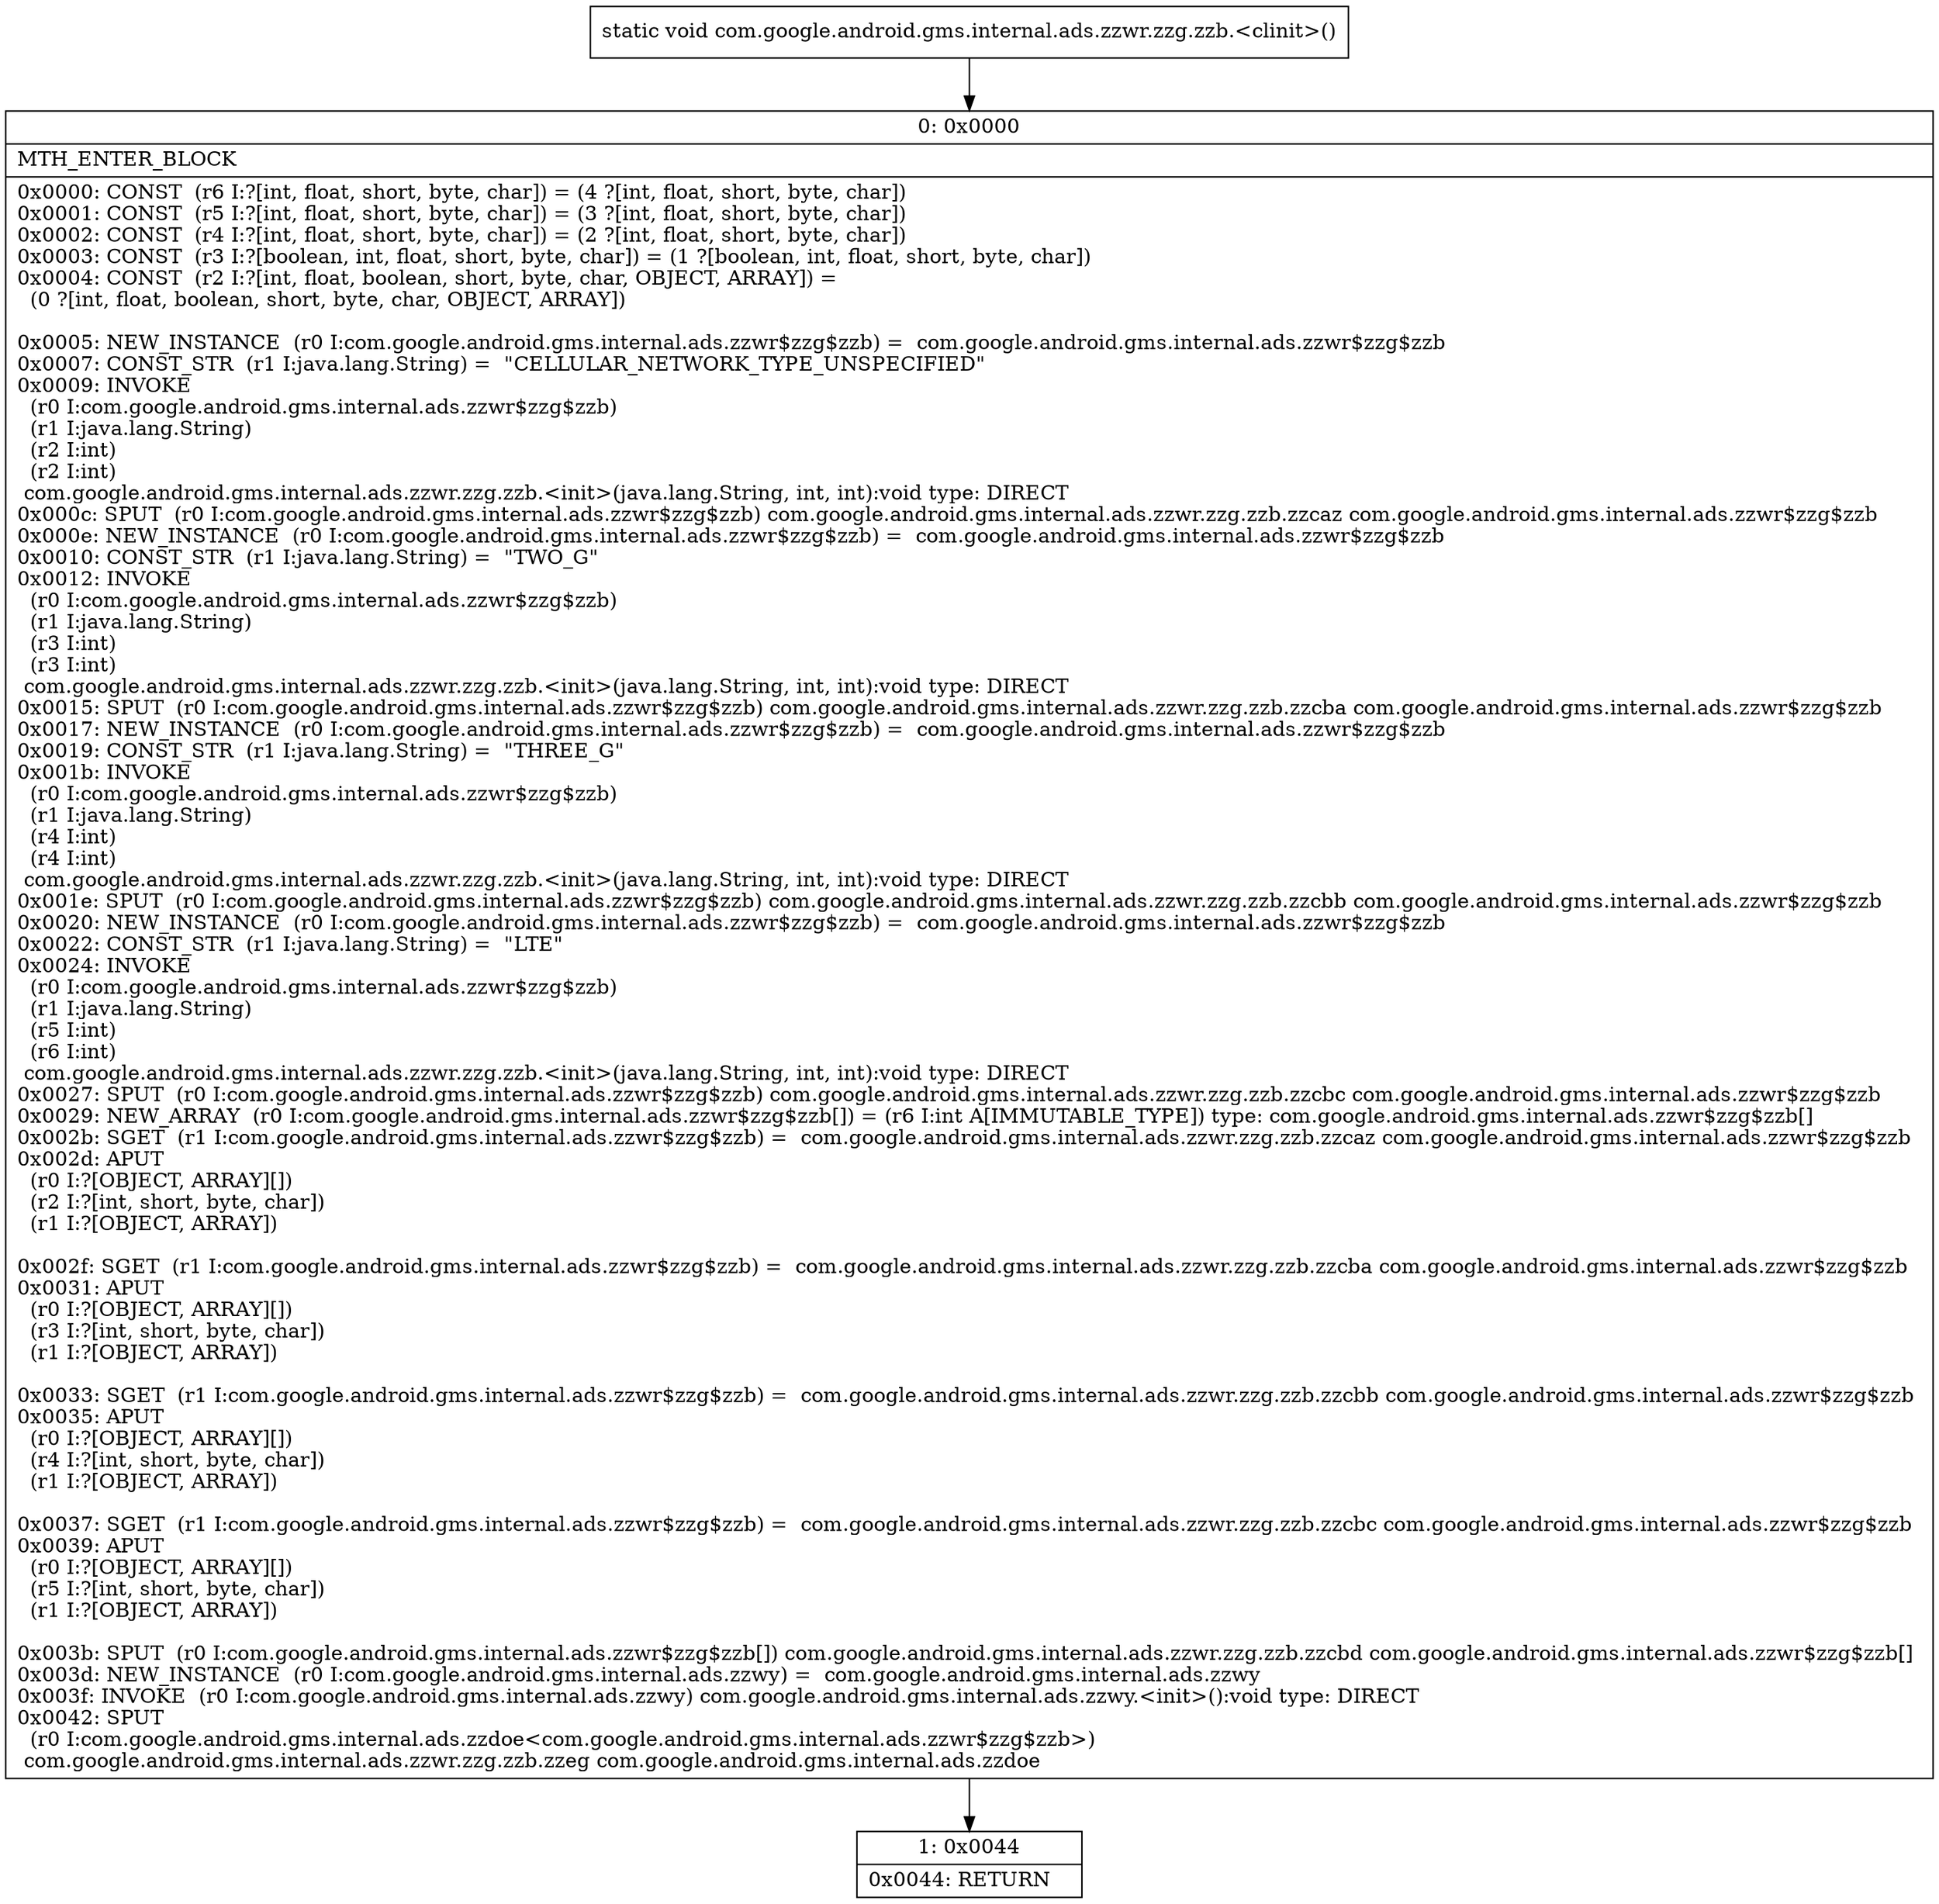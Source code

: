 digraph "CFG forcom.google.android.gms.internal.ads.zzwr.zzg.zzb.\<clinit\>()V" {
Node_0 [shape=record,label="{0\:\ 0x0000|MTH_ENTER_BLOCK\l|0x0000: CONST  (r6 I:?[int, float, short, byte, char]) = (4 ?[int, float, short, byte, char]) \l0x0001: CONST  (r5 I:?[int, float, short, byte, char]) = (3 ?[int, float, short, byte, char]) \l0x0002: CONST  (r4 I:?[int, float, short, byte, char]) = (2 ?[int, float, short, byte, char]) \l0x0003: CONST  (r3 I:?[boolean, int, float, short, byte, char]) = (1 ?[boolean, int, float, short, byte, char]) \l0x0004: CONST  (r2 I:?[int, float, boolean, short, byte, char, OBJECT, ARRAY]) = \l  (0 ?[int, float, boolean, short, byte, char, OBJECT, ARRAY])\l \l0x0005: NEW_INSTANCE  (r0 I:com.google.android.gms.internal.ads.zzwr$zzg$zzb) =  com.google.android.gms.internal.ads.zzwr$zzg$zzb \l0x0007: CONST_STR  (r1 I:java.lang.String) =  \"CELLULAR_NETWORK_TYPE_UNSPECIFIED\" \l0x0009: INVOKE  \l  (r0 I:com.google.android.gms.internal.ads.zzwr$zzg$zzb)\l  (r1 I:java.lang.String)\l  (r2 I:int)\l  (r2 I:int)\l com.google.android.gms.internal.ads.zzwr.zzg.zzb.\<init\>(java.lang.String, int, int):void type: DIRECT \l0x000c: SPUT  (r0 I:com.google.android.gms.internal.ads.zzwr$zzg$zzb) com.google.android.gms.internal.ads.zzwr.zzg.zzb.zzcaz com.google.android.gms.internal.ads.zzwr$zzg$zzb \l0x000e: NEW_INSTANCE  (r0 I:com.google.android.gms.internal.ads.zzwr$zzg$zzb) =  com.google.android.gms.internal.ads.zzwr$zzg$zzb \l0x0010: CONST_STR  (r1 I:java.lang.String) =  \"TWO_G\" \l0x0012: INVOKE  \l  (r0 I:com.google.android.gms.internal.ads.zzwr$zzg$zzb)\l  (r1 I:java.lang.String)\l  (r3 I:int)\l  (r3 I:int)\l com.google.android.gms.internal.ads.zzwr.zzg.zzb.\<init\>(java.lang.String, int, int):void type: DIRECT \l0x0015: SPUT  (r0 I:com.google.android.gms.internal.ads.zzwr$zzg$zzb) com.google.android.gms.internal.ads.zzwr.zzg.zzb.zzcba com.google.android.gms.internal.ads.zzwr$zzg$zzb \l0x0017: NEW_INSTANCE  (r0 I:com.google.android.gms.internal.ads.zzwr$zzg$zzb) =  com.google.android.gms.internal.ads.zzwr$zzg$zzb \l0x0019: CONST_STR  (r1 I:java.lang.String) =  \"THREE_G\" \l0x001b: INVOKE  \l  (r0 I:com.google.android.gms.internal.ads.zzwr$zzg$zzb)\l  (r1 I:java.lang.String)\l  (r4 I:int)\l  (r4 I:int)\l com.google.android.gms.internal.ads.zzwr.zzg.zzb.\<init\>(java.lang.String, int, int):void type: DIRECT \l0x001e: SPUT  (r0 I:com.google.android.gms.internal.ads.zzwr$zzg$zzb) com.google.android.gms.internal.ads.zzwr.zzg.zzb.zzcbb com.google.android.gms.internal.ads.zzwr$zzg$zzb \l0x0020: NEW_INSTANCE  (r0 I:com.google.android.gms.internal.ads.zzwr$zzg$zzb) =  com.google.android.gms.internal.ads.zzwr$zzg$zzb \l0x0022: CONST_STR  (r1 I:java.lang.String) =  \"LTE\" \l0x0024: INVOKE  \l  (r0 I:com.google.android.gms.internal.ads.zzwr$zzg$zzb)\l  (r1 I:java.lang.String)\l  (r5 I:int)\l  (r6 I:int)\l com.google.android.gms.internal.ads.zzwr.zzg.zzb.\<init\>(java.lang.String, int, int):void type: DIRECT \l0x0027: SPUT  (r0 I:com.google.android.gms.internal.ads.zzwr$zzg$zzb) com.google.android.gms.internal.ads.zzwr.zzg.zzb.zzcbc com.google.android.gms.internal.ads.zzwr$zzg$zzb \l0x0029: NEW_ARRAY  (r0 I:com.google.android.gms.internal.ads.zzwr$zzg$zzb[]) = (r6 I:int A[IMMUTABLE_TYPE]) type: com.google.android.gms.internal.ads.zzwr$zzg$zzb[] \l0x002b: SGET  (r1 I:com.google.android.gms.internal.ads.zzwr$zzg$zzb) =  com.google.android.gms.internal.ads.zzwr.zzg.zzb.zzcaz com.google.android.gms.internal.ads.zzwr$zzg$zzb \l0x002d: APUT  \l  (r0 I:?[OBJECT, ARRAY][])\l  (r2 I:?[int, short, byte, char])\l  (r1 I:?[OBJECT, ARRAY])\l \l0x002f: SGET  (r1 I:com.google.android.gms.internal.ads.zzwr$zzg$zzb) =  com.google.android.gms.internal.ads.zzwr.zzg.zzb.zzcba com.google.android.gms.internal.ads.zzwr$zzg$zzb \l0x0031: APUT  \l  (r0 I:?[OBJECT, ARRAY][])\l  (r3 I:?[int, short, byte, char])\l  (r1 I:?[OBJECT, ARRAY])\l \l0x0033: SGET  (r1 I:com.google.android.gms.internal.ads.zzwr$zzg$zzb) =  com.google.android.gms.internal.ads.zzwr.zzg.zzb.zzcbb com.google.android.gms.internal.ads.zzwr$zzg$zzb \l0x0035: APUT  \l  (r0 I:?[OBJECT, ARRAY][])\l  (r4 I:?[int, short, byte, char])\l  (r1 I:?[OBJECT, ARRAY])\l \l0x0037: SGET  (r1 I:com.google.android.gms.internal.ads.zzwr$zzg$zzb) =  com.google.android.gms.internal.ads.zzwr.zzg.zzb.zzcbc com.google.android.gms.internal.ads.zzwr$zzg$zzb \l0x0039: APUT  \l  (r0 I:?[OBJECT, ARRAY][])\l  (r5 I:?[int, short, byte, char])\l  (r1 I:?[OBJECT, ARRAY])\l \l0x003b: SPUT  (r0 I:com.google.android.gms.internal.ads.zzwr$zzg$zzb[]) com.google.android.gms.internal.ads.zzwr.zzg.zzb.zzcbd com.google.android.gms.internal.ads.zzwr$zzg$zzb[] \l0x003d: NEW_INSTANCE  (r0 I:com.google.android.gms.internal.ads.zzwy) =  com.google.android.gms.internal.ads.zzwy \l0x003f: INVOKE  (r0 I:com.google.android.gms.internal.ads.zzwy) com.google.android.gms.internal.ads.zzwy.\<init\>():void type: DIRECT \l0x0042: SPUT  \l  (r0 I:com.google.android.gms.internal.ads.zzdoe\<com.google.android.gms.internal.ads.zzwr$zzg$zzb\>)\l com.google.android.gms.internal.ads.zzwr.zzg.zzb.zzeg com.google.android.gms.internal.ads.zzdoe \l}"];
Node_1 [shape=record,label="{1\:\ 0x0044|0x0044: RETURN   \l}"];
MethodNode[shape=record,label="{static void com.google.android.gms.internal.ads.zzwr.zzg.zzb.\<clinit\>() }"];
MethodNode -> Node_0;
Node_0 -> Node_1;
}

